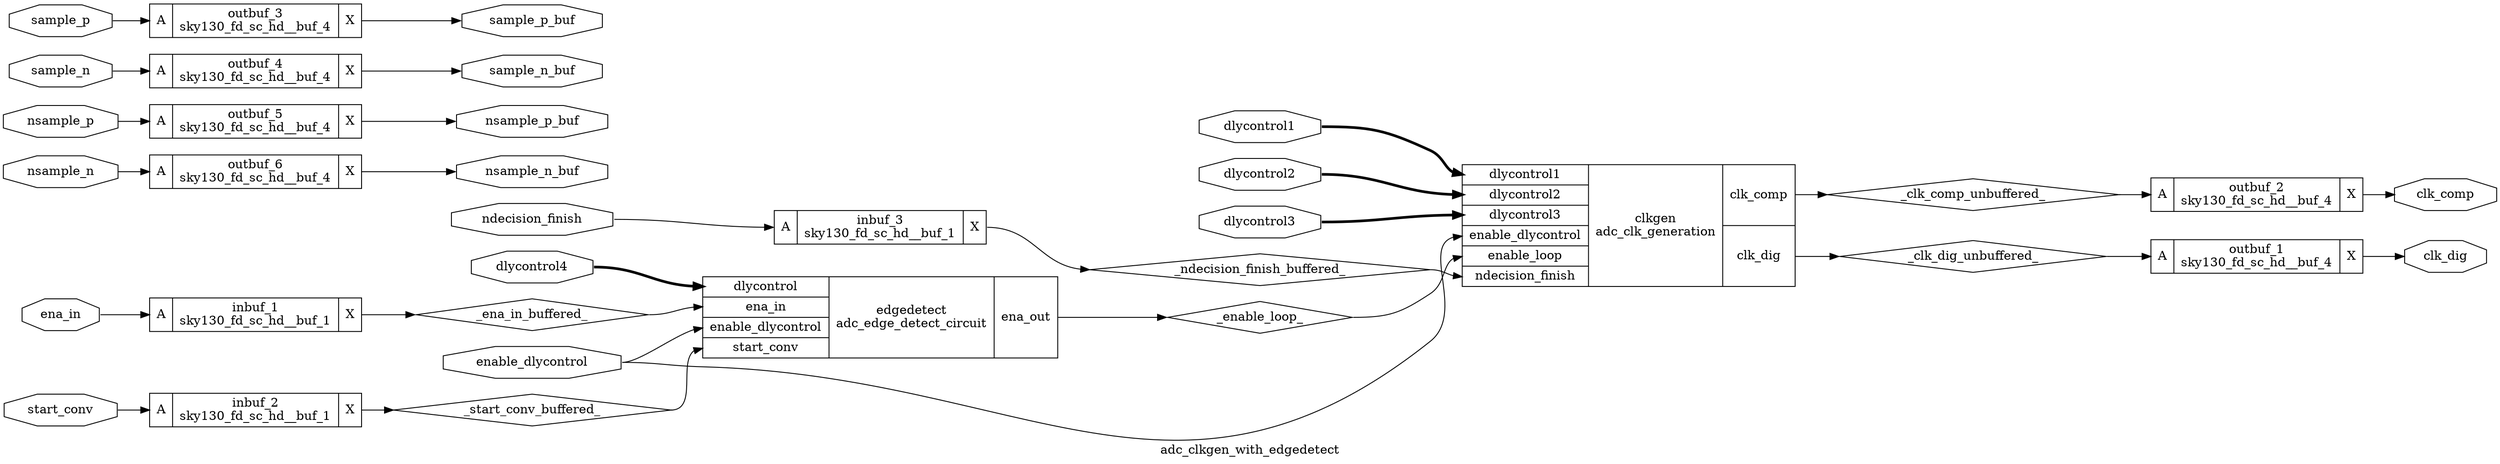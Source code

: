 digraph "adc_clkgen_with_edgedetect" {
label="adc_clkgen_with_edgedetect";
rankdir="LR";
remincross=true;
n1 [ shape=diamond, label="_clk_comp_unbuffered_", color="black", fontcolor="black" ];
n2 [ shape=diamond, label="_clk_dig_unbuffered_", color="black", fontcolor="black" ];
n3 [ shape=diamond, label="_ndecision_finish_buffered_", color="black", fontcolor="black" ];
n4 [ shape=diamond, label="_start_conv_buffered_", color="black", fontcolor="black" ];
n5 [ shape=diamond, label="_ena_in_buffered_", color="black", fontcolor="black" ];
n6 [ shape=diamond, label="_enable_loop_", color="black", fontcolor="black" ];
n7 [ shape=octagon, label="nsample_n_buf", color="black", fontcolor="black" ];
n8 [ shape=octagon, label="nsample_p_buf", color="black", fontcolor="black" ];
n9 [ shape=octagon, label="sample_n_buf", color="black", fontcolor="black" ];
n10 [ shape=octagon, label="sample_p_buf", color="black", fontcolor="black" ];
n11 [ shape=octagon, label="nsample_n", color="black", fontcolor="black" ];
n12 [ shape=octagon, label="nsample_p", color="black", fontcolor="black" ];
n13 [ shape=octagon, label="sample_n", color="black", fontcolor="black" ];
n14 [ shape=octagon, label="sample_p", color="black", fontcolor="black" ];
n15 [ shape=octagon, label="dlycontrol4", color="black", fontcolor="black" ];
n16 [ shape=octagon, label="dlycontrol3", color="black", fontcolor="black" ];
n17 [ shape=octagon, label="dlycontrol2", color="black", fontcolor="black" ];
n18 [ shape=octagon, label="dlycontrol1", color="black", fontcolor="black" ];
n19 [ shape=octagon, label="enable_dlycontrol", color="black", fontcolor="black" ];
n20 [ shape=octagon, label="clk_comp", color="black", fontcolor="black" ];
n21 [ shape=octagon, label="clk_dig", color="black", fontcolor="black" ];
n22 [ shape=octagon, label="ndecision_finish", color="black", fontcolor="black" ];
n23 [ shape=octagon, label="start_conv", color="black", fontcolor="black" ];
n24 [ shape=octagon, label="ena_in", color="black", fontcolor="black" ];
c26 [ shape=record, label="{{<p18> dlycontrol1|<p17> dlycontrol2|<p16> dlycontrol3|<p19> enable_dlycontrol|<p25> enable_loop|<p22> ndecision_finish}|clkgen\nadc_clk_generation|{<p20> clk_comp|<p21> clk_dig}}" ];
c29 [ shape=record, label="{{<p27> dlycontrol|<p24> ena_in|<p19> enable_dlycontrol|<p23> start_conv}|edgedetect\nadc_edge_detect_circuit|{<p28> ena_out}}" ];
c32 [ shape=record, label="{{<p30> A}|outbuf_6\nsky130_fd_sc_hd__buf_4|{<p31> X}}" ];
c33 [ shape=record, label="{{<p30> A}|outbuf_5\nsky130_fd_sc_hd__buf_4|{<p31> X}}" ];
c34 [ shape=record, label="{{<p30> A}|outbuf_4\nsky130_fd_sc_hd__buf_4|{<p31> X}}" ];
c35 [ shape=record, label="{{<p30> A}|outbuf_3\nsky130_fd_sc_hd__buf_4|{<p31> X}}" ];
c36 [ shape=record, label="{{<p30> A}|outbuf_2\nsky130_fd_sc_hd__buf_4|{<p31> X}}" ];
c37 [ shape=record, label="{{<p30> A}|outbuf_1\nsky130_fd_sc_hd__buf_4|{<p31> X}}" ];
c38 [ shape=record, label="{{<p30> A}|inbuf_3\nsky130_fd_sc_hd__buf_1|{<p31> X}}" ];
c39 [ shape=record, label="{{<p30> A}|inbuf_2\nsky130_fd_sc_hd__buf_1|{<p31> X}}" ];
c40 [ shape=record, label="{{<p30> A}|inbuf_1\nsky130_fd_sc_hd__buf_1|{<p31> X}}" ];
c26:p20:e -> n1:w [color="black", label=""];
n1:e -> c36:p30:w [color="black", label=""];
c35:p31:e -> n10:w [color="black", label=""];
n11:e -> c32:p30:w [color="black", label=""];
n12:e -> c33:p30:w [color="black", label=""];
n13:e -> c34:p30:w [color="black", label=""];
n14:e -> c35:p30:w [color="black", label=""];
n15:e -> c29:p27:w [color="black", style="setlinewidth(3)", label=""];
n16:e -> c26:p16:w [color="black", style="setlinewidth(3)", label=""];
n17:e -> c26:p17:w [color="black", style="setlinewidth(3)", label=""];
n18:e -> c26:p18:w [color="black", style="setlinewidth(3)", label=""];
n19:e -> c26:p19:w [color="black", label=""];
n19:e -> c29:p19:w [color="black", label=""];
c26:p21:e -> n2:w [color="black", label=""];
n2:e -> c37:p30:w [color="black", label=""];
c36:p31:e -> n20:w [color="black", label=""];
c37:p31:e -> n21:w [color="black", label=""];
n22:e -> c38:p30:w [color="black", label=""];
n23:e -> c39:p30:w [color="black", label=""];
n24:e -> c40:p30:w [color="black", label=""];
c38:p31:e -> n3:w [color="black", label=""];
n3:e -> c26:p22:w [color="black", label=""];
c39:p31:e -> n4:w [color="black", label=""];
n4:e -> c29:p23:w [color="black", label=""];
c40:p31:e -> n5:w [color="black", label=""];
n5:e -> c29:p24:w [color="black", label=""];
c29:p28:e -> n6:w [color="black", label=""];
n6:e -> c26:p25:w [color="black", label=""];
c32:p31:e -> n7:w [color="black", label=""];
c33:p31:e -> n8:w [color="black", label=""];
c34:p31:e -> n9:w [color="black", label=""];
}
